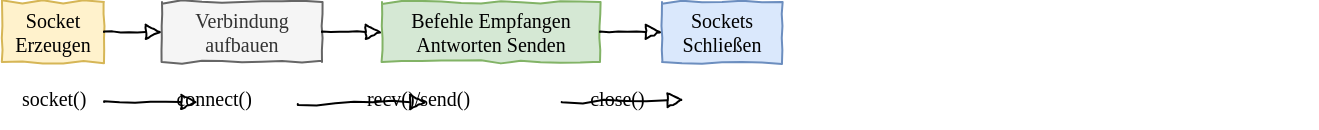 <mxfile version="11.3.0" type="device" pages="1"><diagram id="eKjMkOtHyt3cIPhuwEEv" name="Page-1"><mxGraphModel dx="706" dy="409" grid="1" gridSize="10" guides="1" tooltips="1" connect="1" arrows="1" fold="1" page="1" pageScale="1" pageWidth="827" pageHeight="1169" math="0" shadow="0"><root><mxCell id="0"/><mxCell id="1" parent="0"/><mxCell id="cBzs-vua3qKuc4MAyYMm-1" value="&lt;font face=&quot;Comic Sans MS&quot; style=&quot;font-size: 10px&quot;&gt;Verbindung&lt;br&gt;aufbauen&lt;br&gt;&lt;/font&gt;" style="rounded=0;whiteSpace=wrap;html=1;comic=1;fontSize=10;fillColor=#f5f5f5;strokeColor=#666666;fontColor=#333333;" vertex="1" parent="1"><mxGeometry x="140" y="20" width="80" height="30" as="geometry"/></mxCell><mxCell id="cBzs-vua3qKuc4MAyYMm-3" value="&lt;font face=&quot;Comic Sans MS&quot; style=&quot;font-size: 10px&quot;&gt;Socket Erzeugen&lt;br&gt;&lt;/font&gt;" style="rounded=0;whiteSpace=wrap;html=1;comic=1;fontSize=10;fillColor=#fff2cc;strokeColor=#d6b656;verticalAlign=middle;" vertex="1" parent="1"><mxGeometry x="60" y="20" width="51" height="30" as="geometry"/></mxCell><mxCell id="cBzs-vua3qKuc4MAyYMm-5" value="" style="endArrow=block;html=1;fontSize=10;comic=1;endFill=0;exitX=0.067;exitY=0.567;exitDx=0;exitDy=0;exitPerimeter=0;entryX=0.139;entryY=0.567;entryDx=0;entryDy=0;entryPerimeter=0;" edge="1" parent="1" source="cBzs-vua3qKuc4MAyYMm-16" target="cBzs-vua3qKuc4MAyYMm-16"><mxGeometry width="50" height="50" relative="1" as="geometry"><mxPoint x="110" y="100" as="sourcePoint"/><mxPoint x="153" y="99" as="targetPoint"/></mxGeometry></mxCell><mxCell id="cBzs-vua3qKuc4MAyYMm-6" value="" style="endArrow=block;html=1;fontSize=10;comic=1;endFill=0;entryX=0.882;entryY=0.533;entryDx=0;entryDy=0;entryPerimeter=0;exitX=0.419;exitY=0.567;exitDx=0;exitDy=0;exitPerimeter=0;" edge="1" parent="1" source="cBzs-vua3qKuc4MAyYMm-16"><mxGeometry width="50" height="50" relative="1" as="geometry"><mxPoint x="344.9" y="70.01" as="sourcePoint"/><mxPoint x="400.8" y="68.99" as="targetPoint"/></mxGeometry></mxCell><mxCell id="cBzs-vua3qKuc4MAyYMm-8" value="" style="endArrow=block;html=1;fontSize=10;exitX=1;exitY=0.5;exitDx=0;exitDy=0;comic=1;endFill=0;entryX=0;entryY=0.5;entryDx=0;entryDy=0;" edge="1" parent="1" source="cBzs-vua3qKuc4MAyYMm-3" target="cBzs-vua3qKuc4MAyYMm-1"><mxGeometry width="50" height="50" relative="1" as="geometry"><mxPoint x="162.012" y="160.945" as="sourcePoint"/><mxPoint x="162" y="194" as="targetPoint"/></mxGeometry></mxCell><mxCell id="cBzs-vua3qKuc4MAyYMm-10" value="" style="endArrow=block;html=1;fontSize=10;exitX=1;exitY=0.5;exitDx=0;exitDy=0;comic=1;endFill=0;entryX=0;entryY=0.5;entryDx=0;entryDy=0;" edge="1" parent="1" source="cBzs-vua3qKuc4MAyYMm-1"><mxGeometry width="50" height="50" relative="1" as="geometry"><mxPoint x="182.012" y="184.945" as="sourcePoint"/><mxPoint x="250" y="35" as="targetPoint"/></mxGeometry></mxCell><mxCell id="cBzs-vua3qKuc4MAyYMm-11" value="&lt;font face=&quot;Comic Sans MS&quot; style=&quot;font-size: 10px&quot;&gt;Befehle Empfangen&lt;br&gt;Antworten Senden&lt;br style=&quot;font-size: 10px&quot;&gt;&lt;/font&gt;" style="rounded=0;whiteSpace=wrap;html=1;comic=1;fontSize=10;fillColor=#d5e8d4;strokeColor=#82b366;" vertex="1" parent="1"><mxGeometry x="250" y="20" width="109" height="30" as="geometry"/></mxCell><mxCell id="cBzs-vua3qKuc4MAyYMm-12" value="&lt;font face=&quot;Comic Sans MS&quot; style=&quot;font-size: 10px&quot;&gt;Sockets Schließen&lt;/font&gt;" style="rounded=0;whiteSpace=wrap;html=1;comic=1;fontSize=10;fillColor=#dae8fc;strokeColor=#6c8ebf;" vertex="1" parent="1"><mxGeometry x="390" y="20" width="60" height="30" as="geometry"/></mxCell><mxCell id="cBzs-vua3qKuc4MAyYMm-13" value="" style="endArrow=block;html=1;fontSize=10;exitX=1;exitY=0.5;exitDx=0;exitDy=0;comic=1;endFill=0;" edge="1" parent="1" source="cBzs-vua3qKuc4MAyYMm-11" target="cBzs-vua3qKuc4MAyYMm-12"><mxGeometry width="50" height="50" relative="1" as="geometry"><mxPoint x="-67.988" y="276.945" as="sourcePoint"/><mxPoint x="-68" y="310" as="targetPoint"/></mxGeometry></mxCell><mxCell id="cBzs-vua3qKuc4MAyYMm-16" value="&lt;font face=&quot;Comic Sans MS&quot; style=&quot;font-size: 10px&quot;&gt;socket()&amp;nbsp; &amp;nbsp; &amp;nbsp; &amp;nbsp; &amp;nbsp; &amp;nbsp; &amp;nbsp; &amp;nbsp; &amp;nbsp; connect()&amp;nbsp; &amp;nbsp; &amp;nbsp; &amp;nbsp; &amp;nbsp; &amp;nbsp; &amp;nbsp; &amp;nbsp; &amp;nbsp; &amp;nbsp; &amp;nbsp; &amp;nbsp;recv()/send()&amp;nbsp; &amp;nbsp; &amp;nbsp; &amp;nbsp; &amp;nbsp; &amp;nbsp; &amp;nbsp; &amp;nbsp; &amp;nbsp; &amp;nbsp; &amp;nbsp; &amp;nbsp; close()&lt;br&gt;&lt;/font&gt;" style="rounded=0;whiteSpace=wrap;html=1;comic=1;fontSize=10;fillColor=none;strokeColor=none;align=left;" vertex="1" parent="1"><mxGeometry x="67.5" y="53" width="650" height="30" as="geometry"/></mxCell><mxCell id="cBzs-vua3qKuc4MAyYMm-17" value="" style="endArrow=block;html=1;fontSize=10;comic=1;endFill=0;entryX=0.315;entryY=0.567;entryDx=0;entryDy=0;entryPerimeter=0;exitX=0.216;exitY=0.6;exitDx=0;exitDy=0;exitPerimeter=0;" edge="1" parent="1" source="cBzs-vua3qKuc4MAyYMm-16" target="cBzs-vua3qKuc4MAyYMm-16"><mxGeometry width="50" height="50" relative="1" as="geometry"><mxPoint x="213" y="98" as="sourcePoint"/><mxPoint x="346.512" y="213.004" as="targetPoint"/></mxGeometry></mxCell></root></mxGraphModel></diagram></mxfile>
